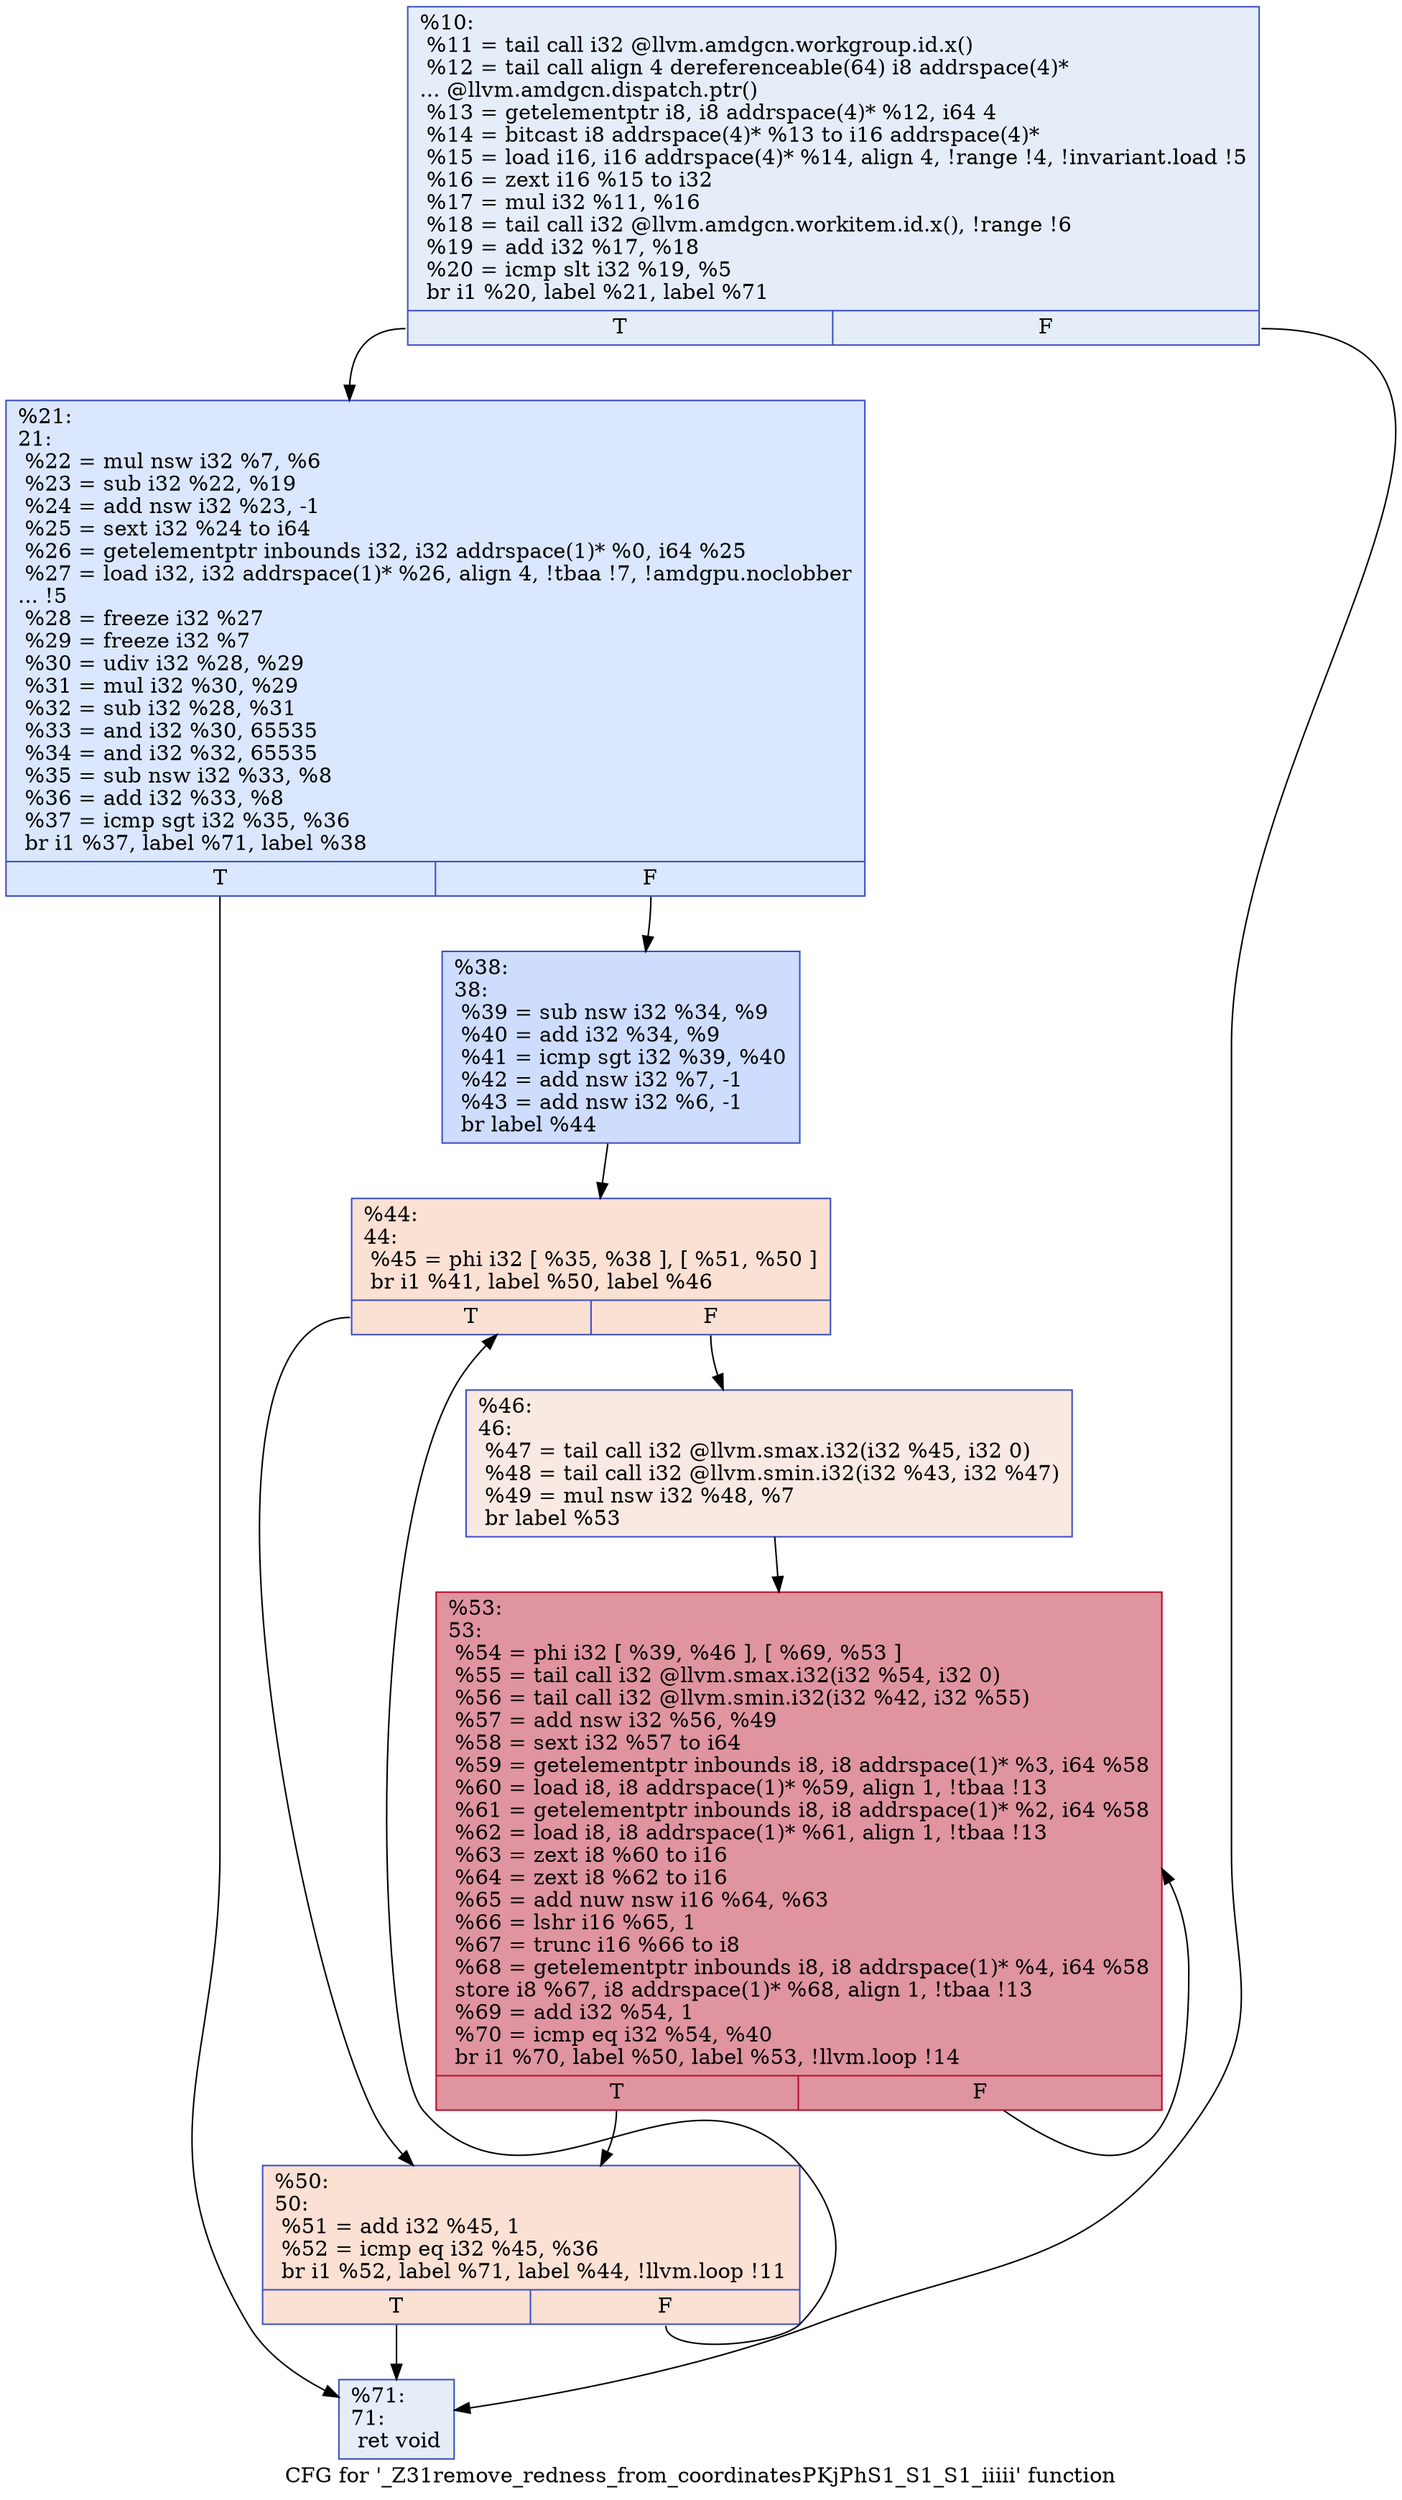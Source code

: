 digraph "CFG for '_Z31remove_redness_from_coordinatesPKjPhS1_S1_S1_iiiii' function" {
	label="CFG for '_Z31remove_redness_from_coordinatesPKjPhS1_S1_S1_iiiii' function";

	Node0x64bcfc0 [shape=record,color="#3d50c3ff", style=filled, fillcolor="#c5d6f270",label="{%10:\l  %11 = tail call i32 @llvm.amdgcn.workgroup.id.x()\l  %12 = tail call align 4 dereferenceable(64) i8 addrspace(4)*\l... @llvm.amdgcn.dispatch.ptr()\l  %13 = getelementptr i8, i8 addrspace(4)* %12, i64 4\l  %14 = bitcast i8 addrspace(4)* %13 to i16 addrspace(4)*\l  %15 = load i16, i16 addrspace(4)* %14, align 4, !range !4, !invariant.load !5\l  %16 = zext i16 %15 to i32\l  %17 = mul i32 %11, %16\l  %18 = tail call i32 @llvm.amdgcn.workitem.id.x(), !range !6\l  %19 = add i32 %17, %18\l  %20 = icmp slt i32 %19, %5\l  br i1 %20, label %21, label %71\l|{<s0>T|<s1>F}}"];
	Node0x64bcfc0:s0 -> Node0x64bfac0;
	Node0x64bcfc0:s1 -> Node0x64bfb50;
	Node0x64bfac0 [shape=record,color="#3d50c3ff", style=filled, fillcolor="#abc8fd70",label="{%21:\l21:                                               \l  %22 = mul nsw i32 %7, %6\l  %23 = sub i32 %22, %19\l  %24 = add nsw i32 %23, -1\l  %25 = sext i32 %24 to i64\l  %26 = getelementptr inbounds i32, i32 addrspace(1)* %0, i64 %25\l  %27 = load i32, i32 addrspace(1)* %26, align 4, !tbaa !7, !amdgpu.noclobber\l... !5\l  %28 = freeze i32 %27\l  %29 = freeze i32 %7\l  %30 = udiv i32 %28, %29\l  %31 = mul i32 %30, %29\l  %32 = sub i32 %28, %31\l  %33 = and i32 %30, 65535\l  %34 = and i32 %32, 65535\l  %35 = sub nsw i32 %33, %8\l  %36 = add i32 %33, %8\l  %37 = icmp sgt i32 %35, %36\l  br i1 %37, label %71, label %38\l|{<s0>T|<s1>F}}"];
	Node0x64bfac0:s0 -> Node0x64bfb50;
	Node0x64bfac0:s1 -> Node0x64bf5d0;
	Node0x64bf5d0 [shape=record,color="#3d50c3ff", style=filled, fillcolor="#8fb1fe70",label="{%38:\l38:                                               \l  %39 = sub nsw i32 %34, %9\l  %40 = add i32 %34, %9\l  %41 = icmp sgt i32 %39, %40\l  %42 = add nsw i32 %7, -1\l  %43 = add nsw i32 %6, -1\l  br label %44\l}"];
	Node0x64bf5d0 -> Node0x64c1220;
	Node0x64c1220 [shape=record,color="#3d50c3ff", style=filled, fillcolor="#f7b99e70",label="{%44:\l44:                                               \l  %45 = phi i32 [ %35, %38 ], [ %51, %50 ]\l  br i1 %41, label %50, label %46\l|{<s0>T|<s1>F}}"];
	Node0x64c1220:s0 -> Node0x64c12e0;
	Node0x64c1220:s1 -> Node0x64c1420;
	Node0x64c1420 [shape=record,color="#3d50c3ff", style=filled, fillcolor="#efcebd70",label="{%46:\l46:                                               \l  %47 = tail call i32 @llvm.smax.i32(i32 %45, i32 0)\l  %48 = tail call i32 @llvm.smin.i32(i32 %43, i32 %47)\l  %49 = mul nsw i32 %48, %7\l  br label %53\l}"];
	Node0x64c1420 -> Node0x64c1a50;
	Node0x64c12e0 [shape=record,color="#3d50c3ff", style=filled, fillcolor="#f7b99e70",label="{%50:\l50:                                               \l  %51 = add i32 %45, 1\l  %52 = icmp eq i32 %45, %36\l  br i1 %52, label %71, label %44, !llvm.loop !11\l|{<s0>T|<s1>F}}"];
	Node0x64c12e0:s0 -> Node0x64bfb50;
	Node0x64c12e0:s1 -> Node0x64c1220;
	Node0x64c1a50 [shape=record,color="#b70d28ff", style=filled, fillcolor="#b70d2870",label="{%53:\l53:                                               \l  %54 = phi i32 [ %39, %46 ], [ %69, %53 ]\l  %55 = tail call i32 @llvm.smax.i32(i32 %54, i32 0)\l  %56 = tail call i32 @llvm.smin.i32(i32 %42, i32 %55)\l  %57 = add nsw i32 %56, %49\l  %58 = sext i32 %57 to i64\l  %59 = getelementptr inbounds i8, i8 addrspace(1)* %3, i64 %58\l  %60 = load i8, i8 addrspace(1)* %59, align 1, !tbaa !13\l  %61 = getelementptr inbounds i8, i8 addrspace(1)* %2, i64 %58\l  %62 = load i8, i8 addrspace(1)* %61, align 1, !tbaa !13\l  %63 = zext i8 %60 to i16\l  %64 = zext i8 %62 to i16\l  %65 = add nuw nsw i16 %64, %63\l  %66 = lshr i16 %65, 1\l  %67 = trunc i16 %66 to i8\l  %68 = getelementptr inbounds i8, i8 addrspace(1)* %4, i64 %58\l  store i8 %67, i8 addrspace(1)* %68, align 1, !tbaa !13\l  %69 = add i32 %54, 1\l  %70 = icmp eq i32 %54, %40\l  br i1 %70, label %50, label %53, !llvm.loop !14\l|{<s0>T|<s1>F}}"];
	Node0x64c1a50:s0 -> Node0x64c12e0;
	Node0x64c1a50:s1 -> Node0x64c1a50;
	Node0x64bfb50 [shape=record,color="#3d50c3ff", style=filled, fillcolor="#c5d6f270",label="{%71:\l71:                                               \l  ret void\l}"];
}
